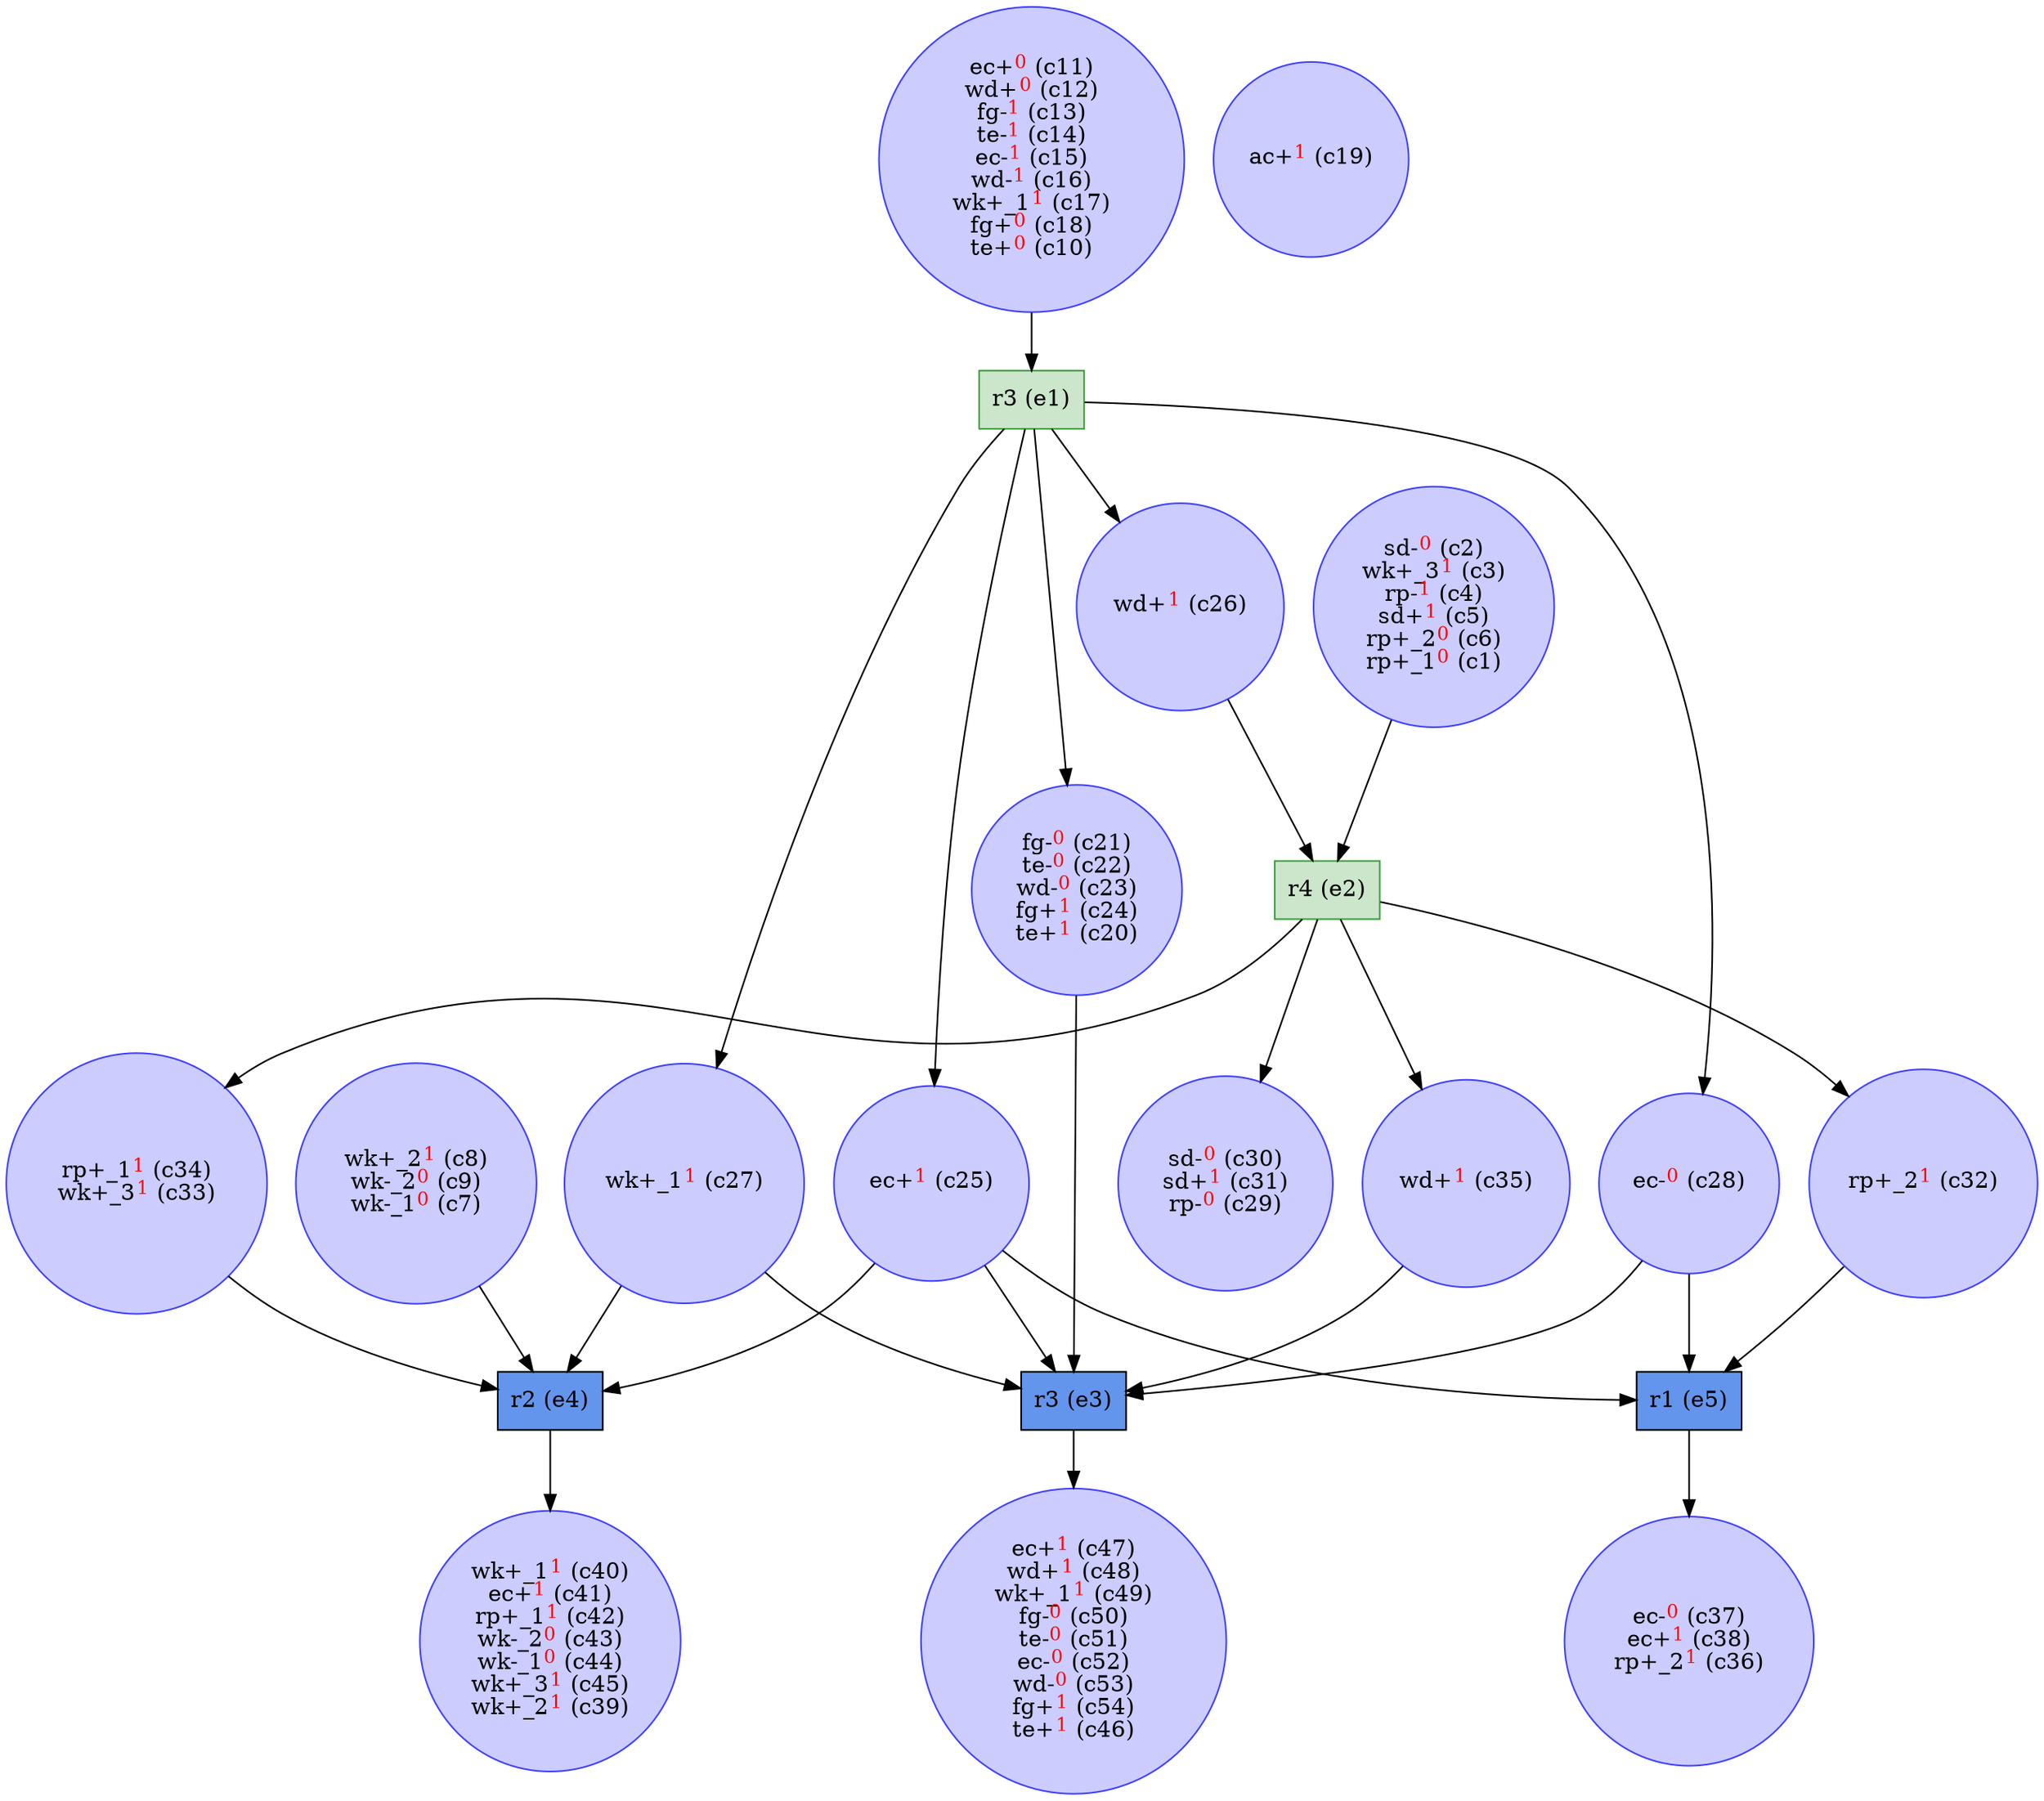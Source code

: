 digraph test {
  c1 -> e2;
  c7 -> e4;
  c10 -> e1;
  e1 -> c20;
  c20 -> e3;
  e1 -> c25;
  c25 -> e3;
  c25 -> e4;
  c25 -> e5;
  e1 -> c26;
  c26 -> e2;
  e1 -> c27;
  c27 -> e3;
  c27 -> e4;
  e1 -> c28;
  c28 -> e3;
  c28 -> e5;
  e2 -> c29;
  e2 -> c32;
  c32 -> e5;
  e2 -> c33;
  c33 -> e4;
  e2 -> c35;
  c35 -> e3;
  e5 -> c36;
  e4 -> c39;
  e3 -> c46;
  c1 [color= "#4040ff" fillcolor="#ccccff" label= <<FONT COLOR ="black">sd-</FONT><FONT COLOR="red"><SUP>0</SUP></FONT><FONT COLOR="black"> (c2)</FONT><BR/><FONT COLOR ="black">wk+_3</FONT><FONT COLOR="red"><SUP>1</SUP></FONT><FONT COLOR="black"> (c3)</FONT><BR/><FONT COLOR ="black">rp-</FONT><FONT COLOR="red"><SUP>1</SUP></FONT><FONT COLOR="black"> (c4)</FONT><BR/><FONT COLOR ="black">sd+</FONT><FONT COLOR="red"><SUP>1</SUP></FONT><FONT COLOR="black"> (c5)</FONT><BR/><FONT COLOR ="black">rp+_2</FONT><FONT COLOR="red"><SUP>0</SUP></FONT><FONT COLOR="black"> (c6)</FONT><BR/><FONT COLOR ="black">rp+_1</FONT><FONT COLOR="red"><SUP>0</SUP></FONT><FONT COLOR="black"> (c1)</FONT>> shape=circle style=filled];
  c7 [color= "#4040ff" fillcolor="#ccccff" label= <<FONT COLOR ="black">wk+_2</FONT><FONT COLOR="red"><SUP>1</SUP></FONT><FONT COLOR="black"> (c8)</FONT><BR/><FONT COLOR ="black">wk-_2</FONT><FONT COLOR="red"><SUP>0</SUP></FONT><FONT COLOR="black"> (c9)</FONT><BR/><FONT COLOR ="black">wk-_1</FONT><FONT COLOR="red"><SUP>0</SUP></FONT><FONT COLOR="black"> (c7)</FONT>> shape=circle style=filled];
  c10 [color= "#4040ff" fillcolor="#ccccff" label= <<FONT COLOR ="black">ec+</FONT><FONT COLOR="red"><SUP>0</SUP></FONT><FONT COLOR="black"> (c11)</FONT><BR/><FONT COLOR ="black">wd+</FONT><FONT COLOR="red"><SUP>0</SUP></FONT><FONT COLOR="black"> (c12)</FONT><BR/><FONT COLOR ="black">fg-</FONT><FONT COLOR="red"><SUP>1</SUP></FONT><FONT COLOR="black"> (c13)</FONT><BR/><FONT COLOR ="black">te-</FONT><FONT COLOR="red"><SUP>1</SUP></FONT><FONT COLOR="black"> (c14)</FONT><BR/><FONT COLOR ="black">ec-</FONT><FONT COLOR="red"><SUP>1</SUP></FONT><FONT COLOR="black"> (c15)</FONT><BR/><FONT COLOR ="black">wd-</FONT><FONT COLOR="red"><SUP>1</SUP></FONT><FONT COLOR="black"> (c16)</FONT><BR/><FONT COLOR ="black">wk+_1</FONT><FONT COLOR="red"><SUP>1</SUP></FONT><FONT COLOR="black"> (c17)</FONT><BR/><FONT COLOR ="black">fg+</FONT><FONT COLOR="red"><SUP>0</SUP></FONT><FONT COLOR="black"> (c18)</FONT><BR/><FONT COLOR ="black">te+</FONT><FONT COLOR="red"><SUP>0</SUP></FONT><FONT COLOR="black"> (c10)</FONT>> shape=circle style=filled];
  c19 [color= "#4040ff" fillcolor="#ccccff" label= <<FONT COLOR ="black">ac+</FONT><FONT COLOR="red"><SUP>1</SUP></FONT><FONT COLOR="black"> (c19)</FONT>> shape=circle style=filled];
  c20 [color= "#4040ff" fillcolor="#ccccff" label= <<FONT COLOR ="black">fg-</FONT><FONT COLOR="red"><SUP>0</SUP></FONT><FONT COLOR="black"> (c21)</FONT><BR/><FONT COLOR ="black">te-</FONT><FONT COLOR="red"><SUP>0</SUP></FONT><FONT COLOR="black"> (c22)</FONT><BR/><FONT COLOR ="black">wd-</FONT><FONT COLOR="red"><SUP>0</SUP></FONT><FONT COLOR="black"> (c23)</FONT><BR/><FONT COLOR ="black">fg+</FONT><FONT COLOR="red"><SUP>1</SUP></FONT><FONT COLOR="black"> (c24)</FONT><BR/><FONT COLOR ="black">te+</FONT><FONT COLOR="red"><SUP>1</SUP></FONT><FONT COLOR="black"> (c20)</FONT>> shape=circle style=filled];
  c25 [color= "#4040ff" fillcolor="#ccccff" label= <<FONT COLOR ="black">ec+</FONT><FONT COLOR="red"><SUP>1</SUP></FONT><FONT COLOR="black"> (c25)</FONT>> shape=circle style=filled];
  c26 [color= "#4040ff" fillcolor="#ccccff" label= <<FONT COLOR ="black">wd+</FONT><FONT COLOR="red"><SUP>1</SUP></FONT><FONT COLOR="black"> (c26)</FONT>> shape=circle style=filled];
  c27 [color= "#4040ff" fillcolor="#ccccff" label= <<FONT COLOR ="black">wk+_1</FONT><FONT COLOR="red"><SUP>1</SUP></FONT><FONT COLOR="black"> (c27)</FONT>> shape=circle style=filled];
  c28 [color= "#4040ff" fillcolor="#ccccff" label= <<FONT COLOR ="black">ec-</FONT><FONT COLOR="red"><SUP>0</SUP></FONT><FONT COLOR="black"> (c28)</FONT>> shape=circle style=filled];
  c29 [color= "#4040ff" fillcolor="#ccccff" label= <<FONT COLOR ="black">sd-</FONT><FONT COLOR="red"><SUP>0</SUP></FONT><FONT COLOR="black"> (c30)</FONT><BR/><FONT COLOR ="black">sd+</FONT><FONT COLOR="red"><SUP>1</SUP></FONT><FONT COLOR="black"> (c31)</FONT><BR/><FONT COLOR ="black">rp-</FONT><FONT COLOR="red"><SUP>0</SUP></FONT><FONT COLOR="black"> (c29)</FONT>> shape=circle style=filled];
  c32 [color= "#4040ff" fillcolor="#ccccff" label= <<FONT COLOR ="black">rp+_2</FONT><FONT COLOR="red"><SUP>1</SUP></FONT><FONT COLOR="black"> (c32)</FONT>> shape=circle style=filled];
  c33 [color= "#4040ff" fillcolor="#ccccff" label= <<FONT COLOR ="black">rp+_1</FONT><FONT COLOR="red"><SUP>1</SUP></FONT><FONT COLOR="black"> (c34)</FONT><BR/><FONT COLOR ="black">wk+_3</FONT><FONT COLOR="red"><SUP>1</SUP></FONT><FONT COLOR="black"> (c33)</FONT>> shape=circle style=filled];
  c35 [color= "#4040ff" fillcolor="#ccccff" label= <<FONT COLOR ="black">wd+</FONT><FONT COLOR="red"><SUP>1</SUP></FONT><FONT COLOR="black"> (c35)</FONT>> shape=circle style=filled];
  c36 [color= "#4040ff" fillcolor="#ccccff" label= <<FONT COLOR ="black">ec-</FONT><FONT COLOR="red"><SUP>0</SUP></FONT><FONT COLOR="black"> (c37)</FONT><BR/><FONT COLOR ="black">ec+</FONT><FONT COLOR="red"><SUP>1</SUP></FONT><FONT COLOR="black"> (c38)</FONT><BR/><FONT COLOR ="black">rp+_2</FONT><FONT COLOR="red"><SUP>1</SUP></FONT><FONT COLOR="black"> (c36)</FONT>> shape=circle style=filled];
  c39 [color= "#4040ff" fillcolor="#ccccff" label= <<FONT COLOR ="black">wk+_1</FONT><FONT COLOR="red"><SUP>1</SUP></FONT><FONT COLOR="black"> (c40)</FONT><BR/><FONT COLOR ="black">ec+</FONT><FONT COLOR="red"><SUP>1</SUP></FONT><FONT COLOR="black"> (c41)</FONT><BR/><FONT COLOR ="black">rp+_1</FONT><FONT COLOR="red"><SUP>1</SUP></FONT><FONT COLOR="black"> (c42)</FONT><BR/><FONT COLOR ="black">wk-_2</FONT><FONT COLOR="red"><SUP>0</SUP></FONT><FONT COLOR="black"> (c43)</FONT><BR/><FONT COLOR ="black">wk-_1</FONT><FONT COLOR="red"><SUP>0</SUP></FONT><FONT COLOR="black"> (c44)</FONT><BR/><FONT COLOR ="black">wk+_3</FONT><FONT COLOR="red"><SUP>1</SUP></FONT><FONT COLOR="black"> (c45)</FONT><BR/><FONT COLOR ="black">wk+_2</FONT><FONT COLOR="red"><SUP>1</SUP></FONT><FONT COLOR="black"> (c39)</FONT>> shape=circle style=filled];
  c46 [color= "#4040ff" fillcolor="#ccccff" label= <<FONT COLOR ="black">ec+</FONT><FONT COLOR="red"><SUP>1</SUP></FONT><FONT COLOR="black"> (c47)</FONT><BR/><FONT COLOR ="black">wd+</FONT><FONT COLOR="red"><SUP>1</SUP></FONT><FONT COLOR="black"> (c48)</FONT><BR/><FONT COLOR ="black">wk+_1</FONT><FONT COLOR="red"><SUP>1</SUP></FONT><FONT COLOR="black"> (c49)</FONT><BR/><FONT COLOR ="black">fg-</FONT><FONT COLOR="red"><SUP>0</SUP></FONT><FONT COLOR="black"> (c50)</FONT><BR/><FONT COLOR ="black">te-</FONT><FONT COLOR="red"><SUP>0</SUP></FONT><FONT COLOR="black"> (c51)</FONT><BR/><FONT COLOR ="black">ec-</FONT><FONT COLOR="red"><SUP>0</SUP></FONT><FONT COLOR="black"> (c52)</FONT><BR/><FONT COLOR ="black">wd-</FONT><FONT COLOR="red"><SUP>0</SUP></FONT><FONT COLOR="black"> (c53)</FONT><BR/><FONT COLOR ="black">fg+</FONT><FONT COLOR="red"><SUP>1</SUP></FONT><FONT COLOR="black"> (c54)</FONT><BR/><FONT COLOR ="black">te+</FONT><FONT COLOR="red"><SUP>1</SUP></FONT><FONT COLOR="black"> (c46)</FONT>> shape=circle style=filled];
  e1 [color="#409f40" fillcolor="#cce6cc" label="r3 (e1)" shape=box style=filled];
  e2 [color="#409f40" fillcolor="#cce6cc" label="r4 (e2)" shape=box style=filled];
  e3 [color=black fillcolor=cornflowerblue label="r3 (e3)" shape=box style=filled];
  e4 [color=black fillcolor=cornflowerblue label="r2 (e4)" shape=box style=filled];
  e5 [color=black fillcolor=cornflowerblue label="r1 (e5)" shape=box style=filled];
}
